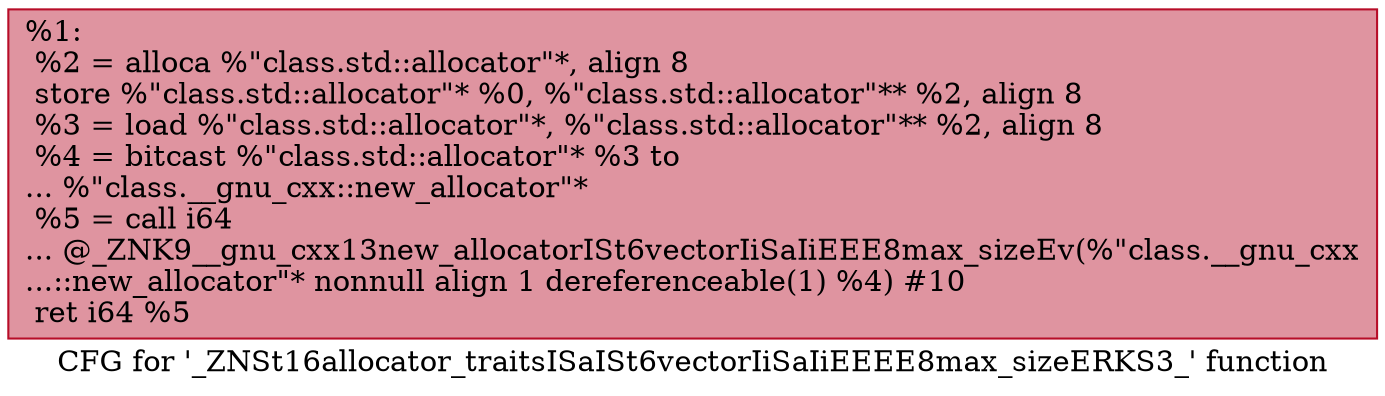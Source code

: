 digraph "CFG for '_ZNSt16allocator_traitsISaISt6vectorIiSaIiEEEE8max_sizeERKS3_' function" {
	label="CFG for '_ZNSt16allocator_traitsISaISt6vectorIiSaIiEEEE8max_sizeERKS3_' function";

	Node0x55aa9ab9b3e0 [shape=record,color="#b70d28ff", style=filled, fillcolor="#b70d2870",label="{%1:\l  %2 = alloca %\"class.std::allocator\"*, align 8\l  store %\"class.std::allocator\"* %0, %\"class.std::allocator\"** %2, align 8\l  %3 = load %\"class.std::allocator\"*, %\"class.std::allocator\"** %2, align 8\l  %4 = bitcast %\"class.std::allocator\"* %3 to\l... %\"class.__gnu_cxx::new_allocator\"*\l  %5 = call i64\l... @_ZNK9__gnu_cxx13new_allocatorISt6vectorIiSaIiEEE8max_sizeEv(%\"class.__gnu_cxx\l...::new_allocator\"* nonnull align 1 dereferenceable(1) %4) #10\l  ret i64 %5\l}"];
}
